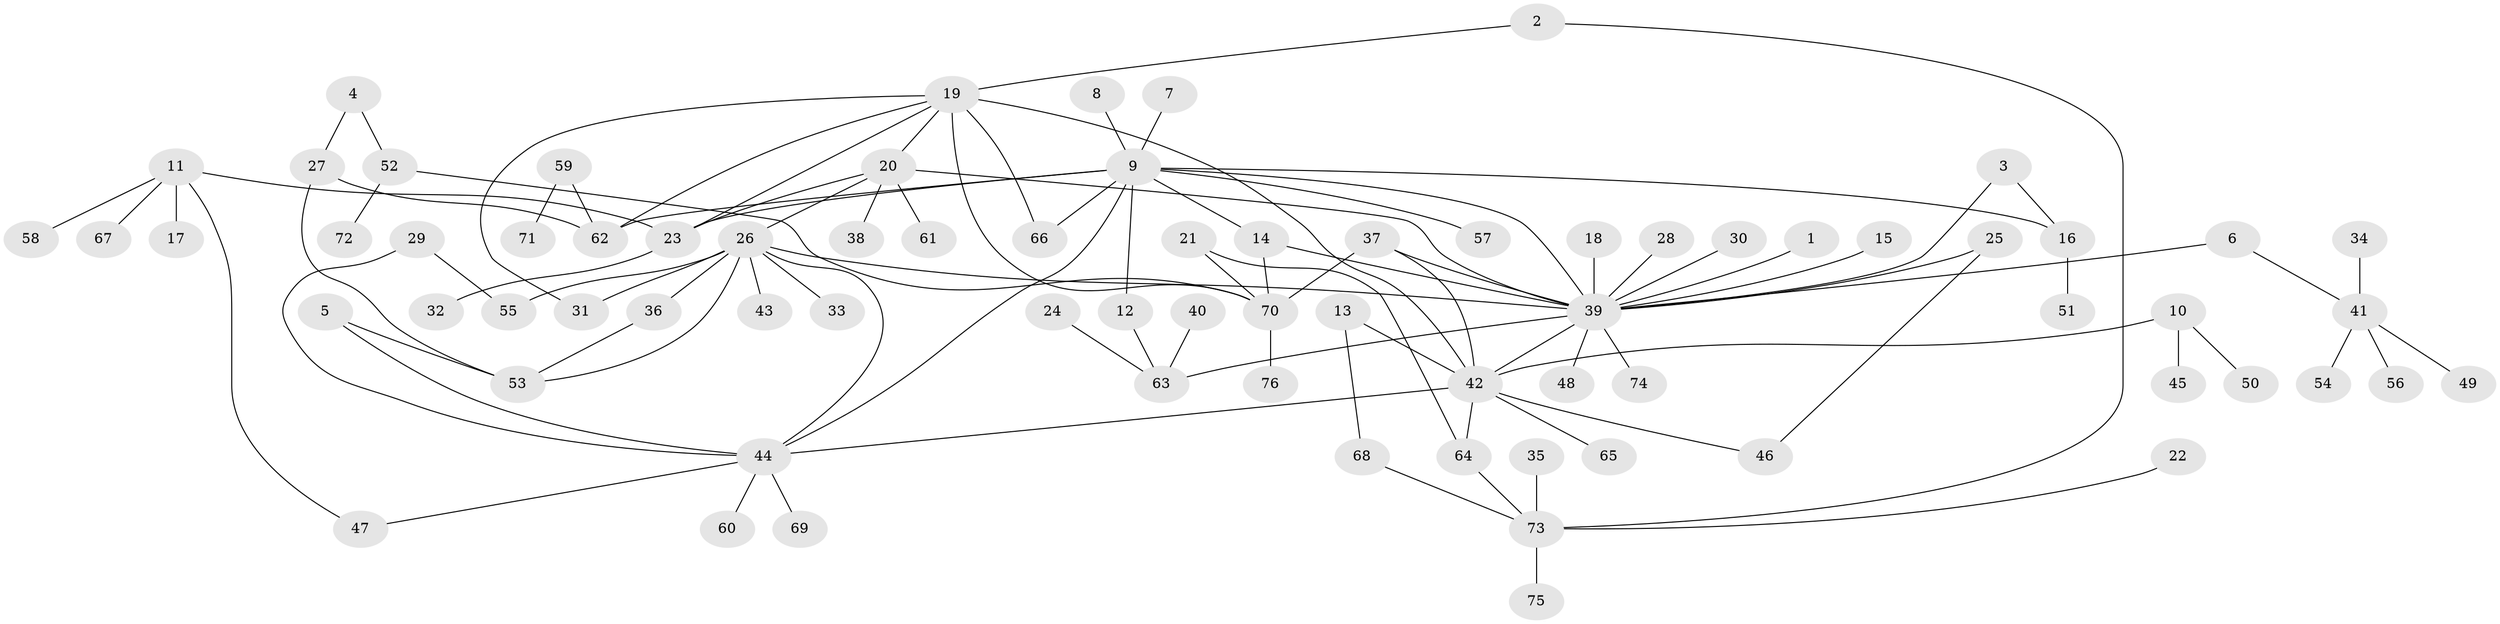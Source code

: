 // original degree distribution, {19: 0.008, 11: 0.008, 10: 0.016, 2: 0.24, 1: 0.528, 4: 0.032, 5: 0.024, 3: 0.08, 7: 0.024, 8: 0.008, 9: 0.008, 13: 0.008, 6: 0.016}
// Generated by graph-tools (version 1.1) at 2025/36/03/04/25 23:36:39]
// undirected, 76 vertices, 100 edges
graph export_dot {
  node [color=gray90,style=filled];
  1;
  2;
  3;
  4;
  5;
  6;
  7;
  8;
  9;
  10;
  11;
  12;
  13;
  14;
  15;
  16;
  17;
  18;
  19;
  20;
  21;
  22;
  23;
  24;
  25;
  26;
  27;
  28;
  29;
  30;
  31;
  32;
  33;
  34;
  35;
  36;
  37;
  38;
  39;
  40;
  41;
  42;
  43;
  44;
  45;
  46;
  47;
  48;
  49;
  50;
  51;
  52;
  53;
  54;
  55;
  56;
  57;
  58;
  59;
  60;
  61;
  62;
  63;
  64;
  65;
  66;
  67;
  68;
  69;
  70;
  71;
  72;
  73;
  74;
  75;
  76;
  1 -- 39 [weight=1.0];
  2 -- 19 [weight=1.0];
  2 -- 73 [weight=1.0];
  3 -- 16 [weight=1.0];
  3 -- 39 [weight=1.0];
  4 -- 27 [weight=1.0];
  4 -- 52 [weight=1.0];
  5 -- 44 [weight=1.0];
  5 -- 53 [weight=1.0];
  6 -- 39 [weight=1.0];
  6 -- 41 [weight=1.0];
  7 -- 9 [weight=1.0];
  8 -- 9 [weight=1.0];
  9 -- 12 [weight=1.0];
  9 -- 14 [weight=1.0];
  9 -- 16 [weight=1.0];
  9 -- 23 [weight=1.0];
  9 -- 39 [weight=1.0];
  9 -- 44 [weight=1.0];
  9 -- 57 [weight=1.0];
  9 -- 62 [weight=1.0];
  9 -- 66 [weight=1.0];
  10 -- 42 [weight=1.0];
  10 -- 45 [weight=1.0];
  10 -- 50 [weight=1.0];
  11 -- 17 [weight=1.0];
  11 -- 23 [weight=1.0];
  11 -- 47 [weight=1.0];
  11 -- 58 [weight=1.0];
  11 -- 67 [weight=1.0];
  12 -- 63 [weight=1.0];
  13 -- 42 [weight=1.0];
  13 -- 68 [weight=1.0];
  14 -- 39 [weight=1.0];
  14 -- 70 [weight=1.0];
  15 -- 39 [weight=1.0];
  16 -- 51 [weight=1.0];
  18 -- 39 [weight=1.0];
  19 -- 20 [weight=1.0];
  19 -- 23 [weight=1.0];
  19 -- 31 [weight=1.0];
  19 -- 42 [weight=1.0];
  19 -- 62 [weight=1.0];
  19 -- 66 [weight=1.0];
  19 -- 70 [weight=1.0];
  20 -- 23 [weight=1.0];
  20 -- 26 [weight=1.0];
  20 -- 38 [weight=1.0];
  20 -- 39 [weight=1.0];
  20 -- 61 [weight=1.0];
  21 -- 64 [weight=1.0];
  21 -- 70 [weight=1.0];
  22 -- 73 [weight=1.0];
  23 -- 32 [weight=1.0];
  24 -- 63 [weight=1.0];
  25 -- 39 [weight=1.0];
  25 -- 46 [weight=1.0];
  26 -- 31 [weight=1.0];
  26 -- 33 [weight=1.0];
  26 -- 36 [weight=1.0];
  26 -- 39 [weight=1.0];
  26 -- 43 [weight=1.0];
  26 -- 44 [weight=1.0];
  26 -- 53 [weight=1.0];
  26 -- 55 [weight=1.0];
  27 -- 53 [weight=1.0];
  27 -- 62 [weight=1.0];
  28 -- 39 [weight=1.0];
  29 -- 44 [weight=1.0];
  29 -- 55 [weight=1.0];
  30 -- 39 [weight=1.0];
  34 -- 41 [weight=1.0];
  35 -- 73 [weight=1.0];
  36 -- 53 [weight=1.0];
  37 -- 39 [weight=1.0];
  37 -- 42 [weight=1.0];
  37 -- 70 [weight=1.0];
  39 -- 42 [weight=1.0];
  39 -- 48 [weight=1.0];
  39 -- 63 [weight=1.0];
  39 -- 74 [weight=1.0];
  40 -- 63 [weight=1.0];
  41 -- 49 [weight=1.0];
  41 -- 54 [weight=1.0];
  41 -- 56 [weight=1.0];
  42 -- 44 [weight=1.0];
  42 -- 46 [weight=1.0];
  42 -- 64 [weight=1.0];
  42 -- 65 [weight=1.0];
  44 -- 47 [weight=1.0];
  44 -- 60 [weight=1.0];
  44 -- 69 [weight=1.0];
  52 -- 70 [weight=1.0];
  52 -- 72 [weight=1.0];
  59 -- 62 [weight=1.0];
  59 -- 71 [weight=1.0];
  64 -- 73 [weight=1.0];
  68 -- 73 [weight=1.0];
  70 -- 76 [weight=1.0];
  73 -- 75 [weight=1.0];
}
